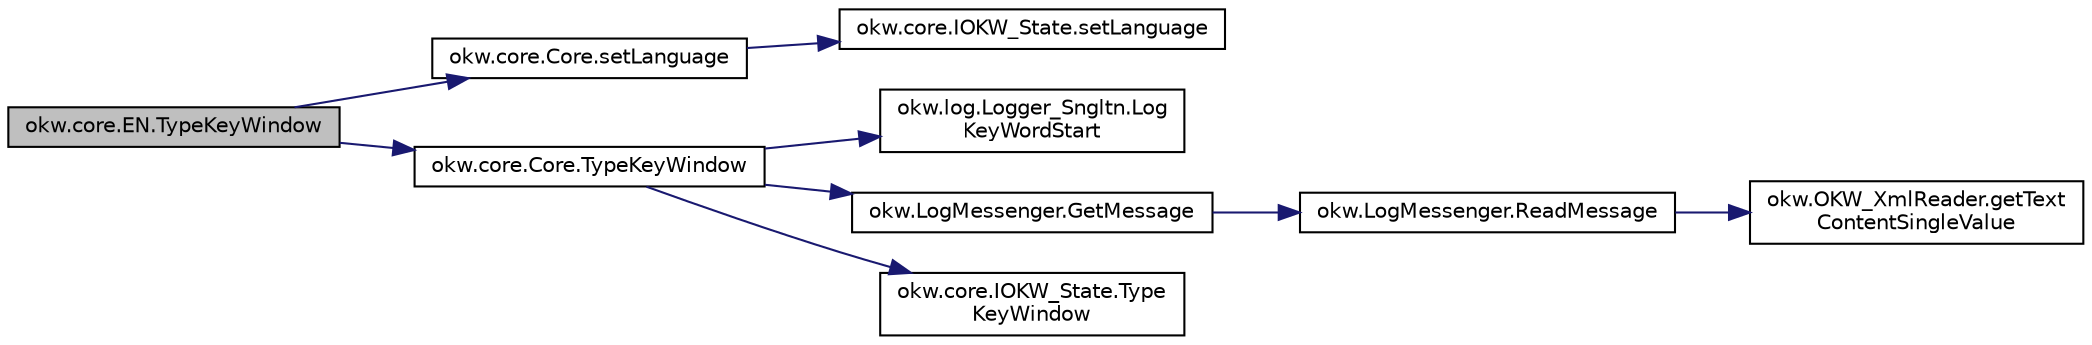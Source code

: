 digraph "okw.core.EN.TypeKeyWindow"
{
 // INTERACTIVE_SVG=YES
 // LATEX_PDF_SIZE
  edge [fontname="Helvetica",fontsize="10",labelfontname="Helvetica",labelfontsize="10"];
  node [fontname="Helvetica",fontsize="10",shape=record];
  rankdir="LR";
  Node2962 [label="okw.core.EN.TypeKeyWindow",height=0.2,width=0.4,color="black", fillcolor="grey75", style="filled", fontcolor="black",tooltip="Tastatureingabe in ein bestimmtes Fensterobjekt."];
  Node2962 -> Node2963 [color="midnightblue",fontsize="10",style="solid",fontname="Helvetica"];
  Node2963 [label="okw.core.Core.setLanguage",height=0.2,width=0.4,color="black", fillcolor="white", style="filled",URL="$classokw_1_1core_1_1_core.html#ab4e0f723d27cb11c944ec4c82c426100",tooltip="Setzt die Sprache auf den gegebenen wert Language."];
  Node2963 -> Node2964 [color="midnightblue",fontsize="10",style="solid",fontname="Helvetica"];
  Node2964 [label="okw.core.IOKW_State.setLanguage",height=0.2,width=0.4,color="black", fillcolor="white", style="filled",URL="$interfaceokw_1_1core_1_1_i_o_k_w___state.html#a866baa0bde08a47418f54d63bdb56097",tooltip="Interne Methode zum setzen der Sprache für die sprachabhängigen Ausgaben der Dokumentation (Log)."];
  Node2962 -> Node2965 [color="midnightblue",fontsize="10",style="solid",fontname="Helvetica"];
  Node2965 [label="okw.core.Core.TypeKeyWindow",height=0.2,width=0.4,color="black", fillcolor="white", style="filled",URL="$classokw_1_1core_1_1_core.html#acfdd78869f2151c68f7cc9e4b8acd890",tooltip="Tastatureingabe in ein bestimmtes Fensterobjekt."];
  Node2965 -> Node2966 [color="midnightblue",fontsize="10",style="solid",fontname="Helvetica"];
  Node2966 [label="okw.log.Logger_Sngltn.Log\lKeyWordStart",height=0.2,width=0.4,color="black", fillcolor="white", style="filled",URL="$classokw_1_1log_1_1_logger___sngltn.html#a70ec25e200e00ecefc544e8fd371d2ef",tooltip="Ausgabe eines Schlüsselwortes."];
  Node2965 -> Node2967 [color="midnightblue",fontsize="10",style="solid",fontname="Helvetica"];
  Node2967 [label="okw.LogMessenger.GetMessage",height=0.2,width=0.4,color="black", fillcolor="white", style="filled",URL="$classokw_1_1_log_messenger.html#af225d1f037d47b3b085175c09d78bdd2",tooltip="Holt die Log-Meldung für MethodeNmae/Textkey ohne weitere Parameter."];
  Node2967 -> Node2968 [color="midnightblue",fontsize="10",style="solid",fontname="Helvetica"];
  Node2968 [label="okw.LogMessenger.ReadMessage",height=0.2,width=0.4,color="black", fillcolor="white", style="filled",URL="$classokw_1_1_log_messenger.html#a530cd6ab82ec82a04206a2e976ec06e3",tooltip="Interne Kernfunktion holt die Log-Meldung mit Platzhaltern aus der XML-Datei."];
  Node2968 -> Node2969 [color="midnightblue",fontsize="10",style="solid",fontname="Helvetica"];
  Node2969 [label="okw.OKW_XmlReader.getText\lContentSingleValue",height=0.2,width=0.4,color="black", fillcolor="white", style="filled",URL="$classokw_1_1_o_k_w___xml_reader.html#ab920b5335a2e1429c14cc5f8e79f39eb",tooltip="Lies den TextContent eines Tag."];
  Node2965 -> Node2970 [color="midnightblue",fontsize="10",style="solid",fontname="Helvetica"];
  Node2970 [label="okw.core.IOKW_State.Type\lKeyWindow",height=0.2,width=0.4,color="black", fillcolor="white", style="filled",URL="$interfaceokw_1_1core_1_1_i_o_k_w___state.html#a96f34e11f8d52127e6b6f39d3c15186b",tooltip="Tastatureingabe in ein bestimmtes Fensterobjekt."];
}
